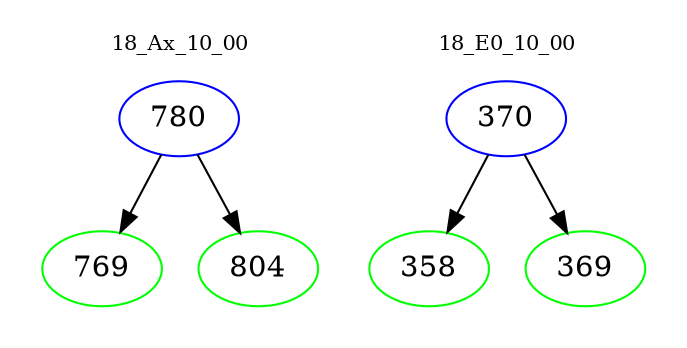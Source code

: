 digraph{
subgraph cluster_0 {
color = white
label = "18_Ax_10_00";
fontsize=10;
T0_780 [label="780", color="blue"]
T0_780 -> T0_769 [color="black"]
T0_769 [label="769", color="green"]
T0_780 -> T0_804 [color="black"]
T0_804 [label="804", color="green"]
}
subgraph cluster_1 {
color = white
label = "18_E0_10_00";
fontsize=10;
T1_370 [label="370", color="blue"]
T1_370 -> T1_358 [color="black"]
T1_358 [label="358", color="green"]
T1_370 -> T1_369 [color="black"]
T1_369 [label="369", color="green"]
}
}
